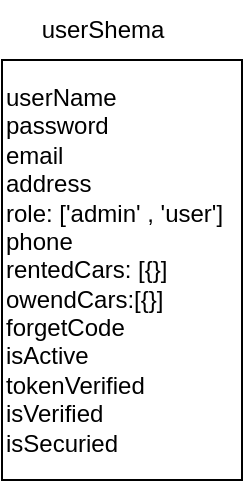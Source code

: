 <mxfile>
    <diagram id="GLMQ-9-ujG7QucVG7HQS" name="Page-1">
        <mxGraphModel dx="357" dy="252" grid="1" gridSize="10" guides="1" tooltips="1" connect="1" arrows="1" fold="1" page="1" pageScale="1" pageWidth="850" pageHeight="1100" math="0" shadow="0">
            <root>
                <mxCell id="0"/>
                <mxCell id="1" parent="0"/>
                <mxCell id="2" value="userName&lt;br&gt;password&lt;br&gt;email&lt;br&gt;address&lt;br&gt;role: ['admin' , 'user']&lt;br&gt;phone&lt;br&gt;rentedCars: [{}]&lt;br&gt;owendCars:[{}]&lt;br&gt;forgetCode&lt;br&gt;isActive&lt;br&gt;tokenVerified&lt;br&gt;isVerified&lt;br&gt;isSecuried" style="whiteSpace=wrap;html=1;align=left;" vertex="1" parent="1">
                    <mxGeometry y="90" width="120" height="210" as="geometry"/>
                </mxCell>
                <mxCell id="3" value="userShema" style="text;html=1;align=center;verticalAlign=middle;resizable=0;points=[];autosize=1;strokeColor=none;fillColor=none;" vertex="1" parent="1">
                    <mxGeometry x="10" y="60" width="80" height="30" as="geometry"/>
                </mxCell>
            </root>
        </mxGraphModel>
    </diagram>
</mxfile>